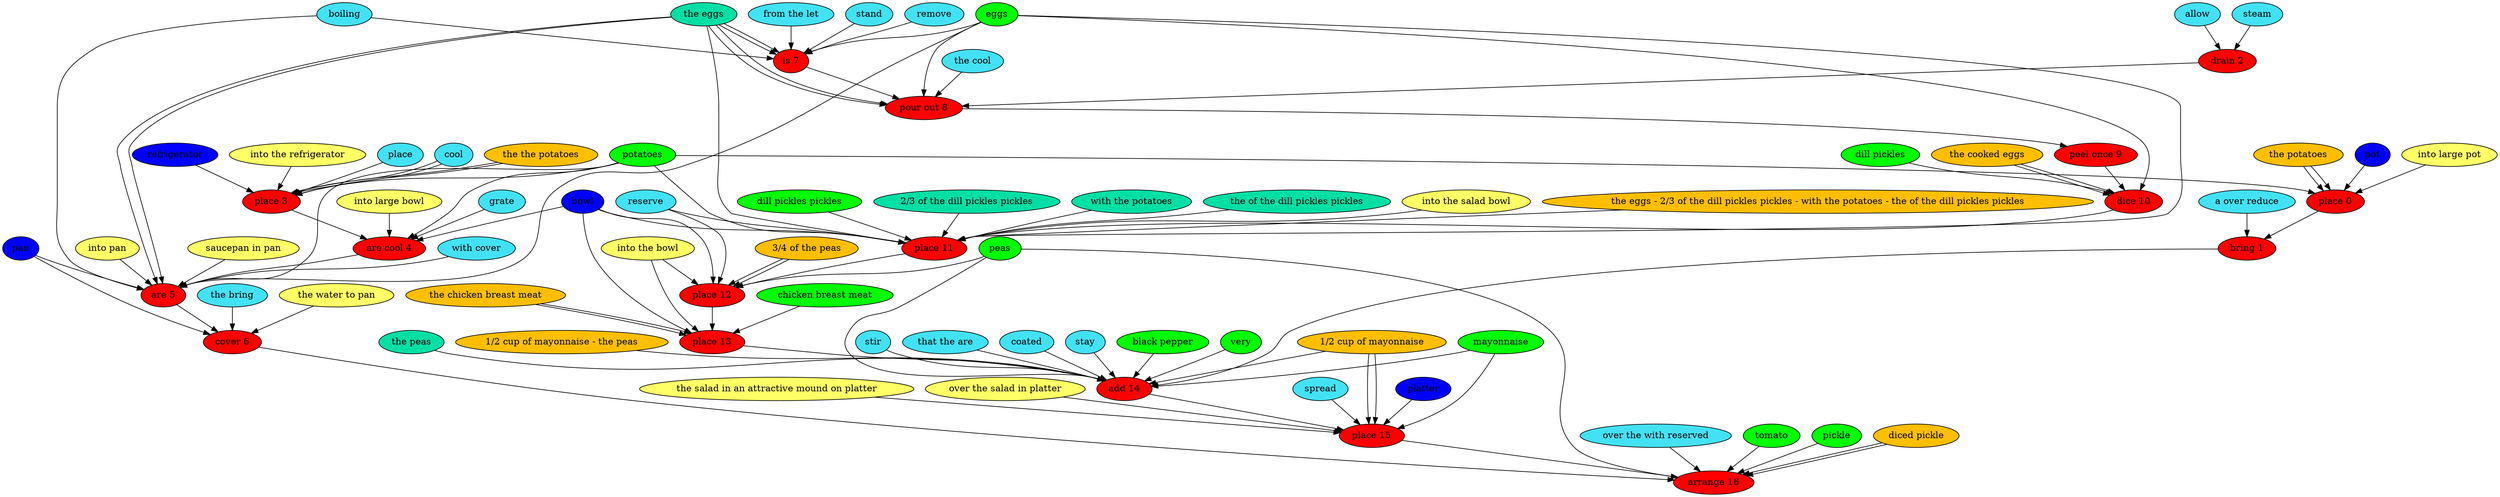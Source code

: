 digraph G {
"place 0" [style=filled, fillcolor=red];
potatoes [style=filled, fillcolor=green];
potatoes -> "place 0";
"the potatoes" [style=filled, fillcolor="#01DFA5"];
"the potatoes" -> "place 0";
pot [style=filled, fillcolor="#0000ff"];
pot -> "place 0";
"into large pot" [style=filled, fillcolor="#ffff66"];
"into large pot" -> "place 0";
"the potatoes" [style=filled, fillcolor="#FFBF00"];
"the potatoes" -> "place 0";
"bring 1" [style=filled, fillcolor=red];
"a over reduce" [style=filled, fillcolor="#42e2f4"];
"a over reduce" -> "bring 1";
"drain 2" [style=filled, fillcolor=red];
allow [style=filled, fillcolor="#42e2f4"];
allow -> "drain 2";
steam [style=filled, fillcolor="#42e2f4"];
steam -> "drain 2";
"place 3" [style=filled, fillcolor=red];
place [style=filled, fillcolor="#42e2f4"];
place -> "place 3";
cool [style=filled, fillcolor="#42e2f4"];
cool -> "place 3";
cool [style=filled, fillcolor="#42e2f4"];
cool -> "place 3";
potatoes [style=filled, fillcolor=green];
potatoes -> "place 3";
"the the potatoes" [style=filled, fillcolor="#01DFA5"];
"the the potatoes" -> "place 3";
refrigerator [style=filled, fillcolor="#0000ff"];
refrigerator -> "place 3";
"into the refrigerator" [style=filled, fillcolor="#ffff66"];
"into the refrigerator" -> "place 3";
"the the potatoes" [style=filled, fillcolor="#FFBF00"];
"the the potatoes" -> "place 3";
"are cool 4" [style=filled, fillcolor=red];
grate [style=filled, fillcolor="#42e2f4"];
grate -> "are cool 4";
potatoes [style=filled, fillcolor=green];
potatoes -> "are cool 4";
bowl [style=filled, fillcolor="#0000ff"];
bowl -> "are cool 4";
"into large bowl" [style=filled, fillcolor="#ffff66"];
"into large bowl" -> "are cool 4";
"are 5" [style=filled, fillcolor=red];
boiling [style=filled, fillcolor="#42e2f4"];
boiling -> "are 5";
"with cover" [style=filled, fillcolor="#42e2f4"];
"with cover" -> "are 5";
potatoes [style=filled, fillcolor=green];
potatoes -> "are 5";
eggs [style=filled, fillcolor=green];
eggs -> "are 5";
"the eggs" [style=filled, fillcolor="#01DFA5"];
"the eggs" -> "are 5";
pan [style=filled, fillcolor="#0000ff"];
pan -> "are 5";
"into pan" [style=filled, fillcolor="#ffff66"];
"into pan" -> "are 5";
"saucepan in pan" [style=filled, fillcolor="#ffff66"];
"saucepan in pan" -> "are 5";
"the eggs" [style=filled, fillcolor="#FFBF00"];
"the eggs" -> "are 5";
"cover 6" [style=filled, fillcolor=red];
"the bring" [style=filled, fillcolor="#42e2f4"];
"the bring" -> "cover 6";
pan [style=filled, fillcolor="#0000ff"];
pan -> "cover 6";
"the water to pan" [style=filled, fillcolor="#ffff66"];
"the water to pan" -> "cover 6";
"is 7" [style=filled, fillcolor=red];
boiling [style=filled, fillcolor="#42e2f4"];
boiling -> "is 7";
remove [style=filled, fillcolor="#42e2f4"];
remove -> "is 7";
"from the let" [style=filled, fillcolor="#42e2f4"];
"from the let" -> "is 7";
stand [style=filled, fillcolor="#42e2f4"];
stand -> "is 7";
eggs [style=filled, fillcolor=green];
eggs -> "is 7";
"the eggs" [style=filled, fillcolor="#01DFA5"];
"the eggs" -> "is 7";
"the eggs" [style=filled, fillcolor="#FFBF00"];
"the eggs" -> "is 7";
"pour out 8" [style=filled, fillcolor=red];
"the cool" [style=filled, fillcolor="#42e2f4"];
"the cool" -> "pour out 8";
eggs [style=filled, fillcolor=green];
eggs -> "pour out 8";
"the eggs" [style=filled, fillcolor="#01DFA5"];
"the eggs" -> "pour out 8";
"the eggs" [style=filled, fillcolor="#FFBF00"];
"the eggs" -> "pour out 8";
"peel once 9" [style=filled, fillcolor=red];
"dice 10" [style=filled, fillcolor=red];
eggs [style=filled, fillcolor=green];
eggs -> "dice 10";
"the cooked eggs" [style=filled, fillcolor="#01DFA5"];
"the cooked eggs" -> "dice 10";
"dill pickles" [style=filled, fillcolor=green];
"dill pickles" -> "dice 10";
"the cooked eggs" [style=filled, fillcolor="#FFBF00"];
"the cooked eggs" -> "dice 10";
"place 11" [style=filled, fillcolor=red];
reserve [style=filled, fillcolor="#42e2f4"];
reserve -> "place 11";
eggs [style=filled, fillcolor=green];
eggs -> "place 11";
"the eggs" [style=filled, fillcolor="#01DFA5"];
"the eggs" -> "place 11";
"dill pickles pickles" [style=filled, fillcolor=green];
"dill pickles pickles" -> "place 11";
"2/3 of the dill pickles pickles" [style=filled, fillcolor="#01DFA5"];
"2/3 of the dill pickles pickles" -> "place 11";
potatoes [style=filled, fillcolor=green];
potatoes -> "place 11";
"with the potatoes" [style=filled, fillcolor="#01DFA5"];
"with the potatoes" -> "place 11";
"the of the dill pickles pickles" [style=filled, fillcolor="#01DFA5"];
"the of the dill pickles pickles" -> "place 11";
bowl [style=filled, fillcolor="#0000ff"];
bowl -> "place 11";
"into the salad bowl" [style=filled, fillcolor="#ffff66"];
"into the salad bowl" -> "place 11";
"the eggs - 2/3 of the dill pickles pickles - with the potatoes - the of the dill pickles pickles" [style=filled, fillcolor="#FFBF00"];
"the eggs - 2/3 of the dill pickles pickles - with the potatoes - the of the dill pickles pickles" -> "place 11";
"place 12" [style=filled, fillcolor=red];
reserve [style=filled, fillcolor="#42e2f4"];
reserve -> "place 12";
peas [style=filled, fillcolor=green];
peas -> "place 12";
"3/4 of the peas" [style=filled, fillcolor="#01DFA5"];
"3/4 of the peas" -> "place 12";
bowl [style=filled, fillcolor="#0000ff"];
bowl -> "place 12";
"into the bowl" [style=filled, fillcolor="#ffff66"];
"into the bowl" -> "place 12";
"3/4 of the peas" [style=filled, fillcolor="#FFBF00"];
"3/4 of the peas" -> "place 12";
"place 13" [style=filled, fillcolor=red];
"chicken breast meat" [style=filled, fillcolor=green];
"chicken breast meat" -> "place 13";
"the chicken breast meat" [style=filled, fillcolor="#01DFA5"];
"the chicken breast meat" -> "place 13";
bowl [style=filled, fillcolor="#0000ff"];
bowl -> "place 13";
"into the bowl" [style=filled, fillcolor="#ffff66"];
"into the bowl" -> "place 13";
"the chicken breast meat" [style=filled, fillcolor="#FFBF00"];
"the chicken breast meat" -> "place 13";
"add 14" [style=filled, fillcolor=red];
stir [style=filled, fillcolor="#42e2f4"];
stir -> "add 14";
"that the are" [style=filled, fillcolor="#42e2f4"];
"that the are" -> "add 14";
coated [style=filled, fillcolor="#42e2f4"];
coated -> "add 14";
stay [style=filled, fillcolor="#42e2f4"];
stay -> "add 14";
mayonnaise [style=filled, fillcolor=green];
mayonnaise -> "add 14";
"1/2 cup of mayonnaise" [style=filled, fillcolor="#01DFA5"];
"1/2 cup of mayonnaise" -> "add 14";
"black pepper" [style=filled, fillcolor=green];
"black pepper" -> "add 14";
very [style=filled, fillcolor=green];
very -> "add 14";
peas [style=filled, fillcolor=green];
peas -> "add 14";
"the peas" [style=filled, fillcolor="#01DFA5"];
"the peas" -> "add 14";
"1/2 cup of mayonnaise - the peas" [style=filled, fillcolor="#FFBF00"];
"1/2 cup of mayonnaise - the peas" -> "add 14";
"place 15" [style=filled, fillcolor=red];
spread [style=filled, fillcolor="#42e2f4"];
spread -> "place 15";
mayonnaise [style=filled, fillcolor=green];
mayonnaise -> "place 15";
"1/2 cup of mayonnaise" [style=filled, fillcolor="#01DFA5"];
"1/2 cup of mayonnaise" -> "place 15";
platter [style=filled, fillcolor="#0000ff"];
platter -> "place 15";
"the salad in an attractive mound on platter" [style=filled, fillcolor="#ffff66"];
"the salad in an attractive mound on platter" -> "place 15";
"over the salad in platter" [style=filled, fillcolor="#ffff66"];
"over the salad in platter" -> "place 15";
"1/2 cup of mayonnaise" [style=filled, fillcolor="#FFBF00"];
"1/2 cup of mayonnaise" -> "place 15";
"arrange 16" [style=filled, fillcolor=red];
"over the with reserved" [style=filled, fillcolor="#42e2f4"];
"over the with reserved" -> "arrange 16";
tomato [style=filled, fillcolor=green];
tomato -> "arrange 16";
pickle [style=filled, fillcolor=green];
pickle -> "arrange 16";
"diced pickle" [style=filled, fillcolor="#01DFA5"];
"diced pickle" -> "arrange 16";
peas [style=filled, fillcolor=green];
peas -> "arrange 16";
"diced pickle" [style=filled, fillcolor="#FFBF00"];
"diced pickle" -> "arrange 16";
"place 0" -> "bring 1";
"bring 1" -> "add 14";
"drain 2" -> "pour out 8";
"place 3" -> "are cool 4";
"are cool 4" -> "are 5";
"are 5" -> "cover 6";
"cover 6" -> "arrange 16";
"is 7" -> "pour out 8";
"pour out 8" -> "peel once 9";
"peel once 9" -> "dice 10";
"dice 10" -> "place 11";
"place 11" -> "place 12";
"place 12" -> "place 13";
"place 13" -> "add 14";
"add 14" -> "place 15";
"place 15" -> "arrange 16";
}
